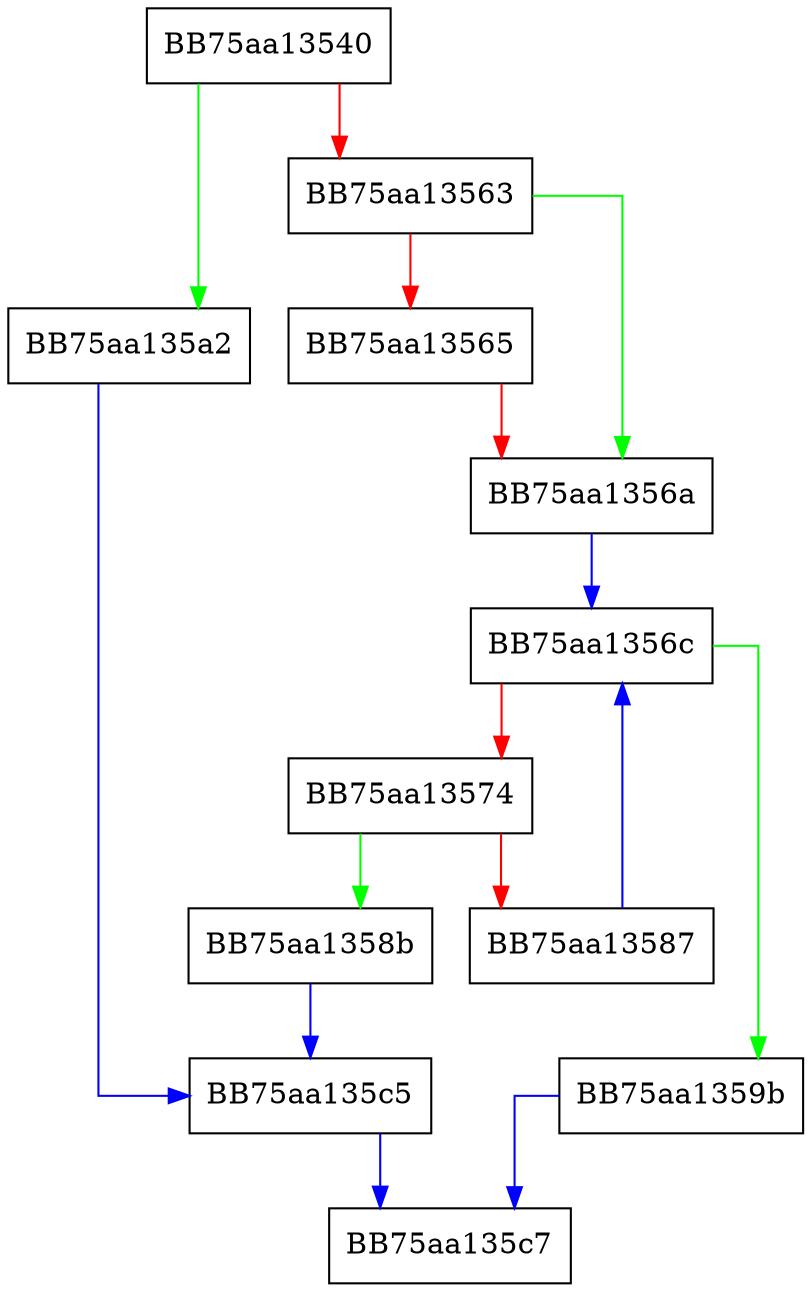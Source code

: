 digraph pefile_register_breakpoint {
  node [shape="box"];
  graph [splines=ortho];
  BB75aa13540 -> BB75aa135a2 [color="green"];
  BB75aa13540 -> BB75aa13563 [color="red"];
  BB75aa13563 -> BB75aa1356a [color="green"];
  BB75aa13563 -> BB75aa13565 [color="red"];
  BB75aa13565 -> BB75aa1356a [color="red"];
  BB75aa1356a -> BB75aa1356c [color="blue"];
  BB75aa1356c -> BB75aa1359b [color="green"];
  BB75aa1356c -> BB75aa13574 [color="red"];
  BB75aa13574 -> BB75aa1358b [color="green"];
  BB75aa13574 -> BB75aa13587 [color="red"];
  BB75aa13587 -> BB75aa1356c [color="blue"];
  BB75aa1358b -> BB75aa135c5 [color="blue"];
  BB75aa1359b -> BB75aa135c7 [color="blue"];
  BB75aa135a2 -> BB75aa135c5 [color="blue"];
  BB75aa135c5 -> BB75aa135c7 [color="blue"];
}